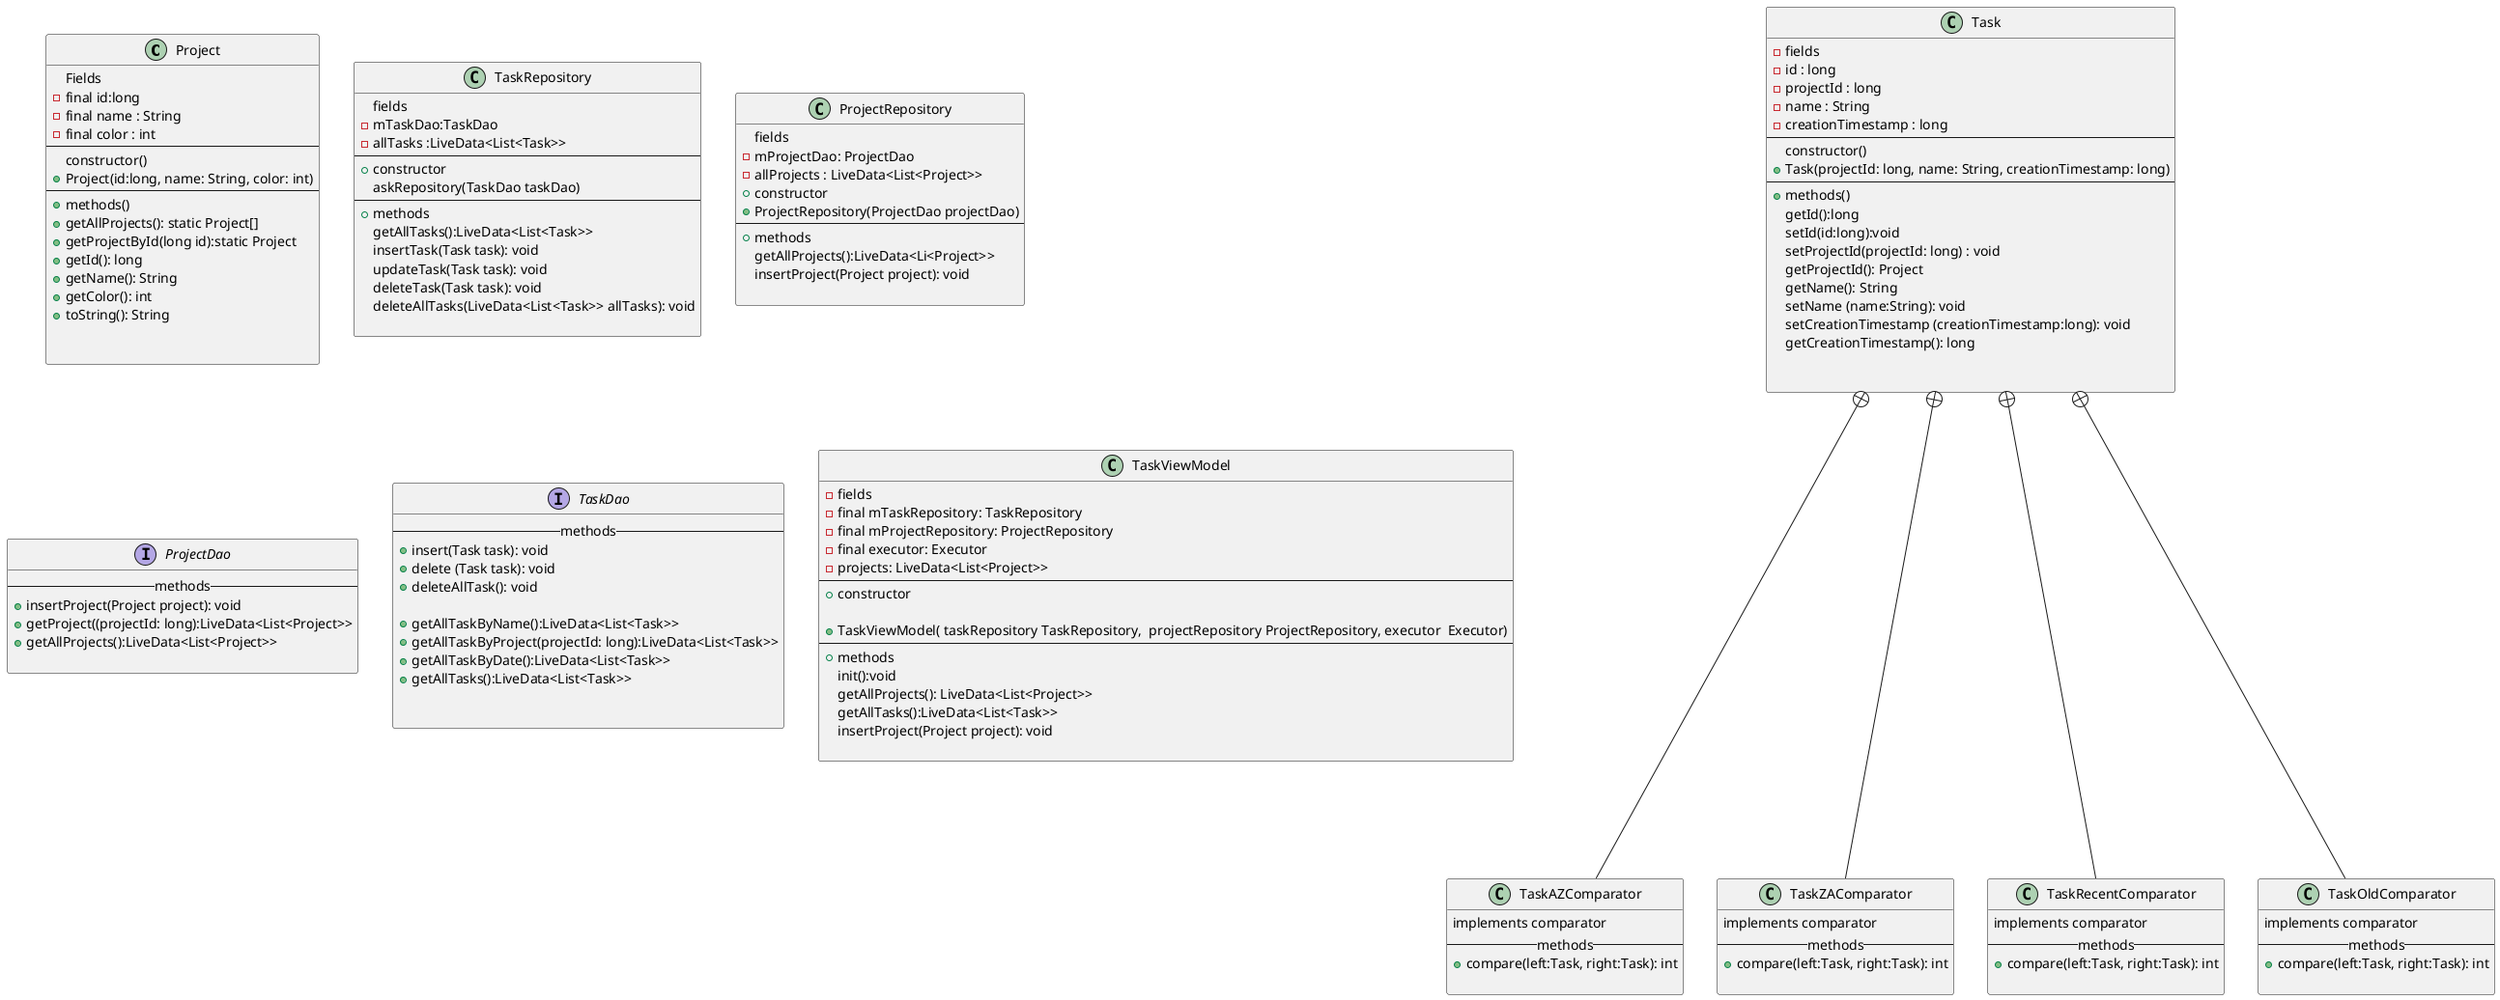 @startuml
'https://plantuml.com/class-diagram

class Project
class TaskAZComparator
class TaskZAComparator
class TaskRecentComparator
class TaskOldComparator
class Task
class TaskRepository
class ProjectRepository
interface ProjectDao
interface TaskDao
class TaskViewModel

Task+----TaskAZComparator
Task+----TaskZAComparator
Task+----TaskOldComparator
Task+----TaskRecentComparator


class Project {
Fields
-final id:long
-final name : String
-final color : int
--
constructor()
+ Project(id:long, name: String, color: int)
--
+ methods()
+getAllProjects(): static Project[]
+getProjectById(long id):static Project
+ getId(): long
 +getName(): String
  +getColor(): int
  +toString(): String


}
class Task{
-fields
- id : long
- projectId : long
- name : String
- creationTimestamp : long
--
constructor()
+Task(projectId: long, name: String, creationTimestamp: long)
--
+ methods()
 getId():long
setId(id:long):void
setProjectId(projectId: long) : void
getProjectId(): Project
getName(): String
setName (name:String): void
setCreationTimestamp (creationTimestamp:long): void
getCreationTimestamp(): long


}
class TaskAZComparator{
implements comparator
--methods--
+ compare(left:Task, right:Task): int

}
class TaskZAComparator{
implements comparator
--methods--
+ compare(left:Task, right:Task): int

}

class TaskRecentComparator{
implements comparator
--methods--
+ compare(left:Task, right:Task): int

}
class TaskOldComparator{
implements comparator
--methods--
+ compare(left:Task, right:Task): int

}

interface ProjectDao{
--methods--
+insertProject(Project project): void
+getProject((projectId: long):LiveData<List<Project>>
+getAllProjects():LiveData<List<Project>>

}
interface TaskDao{
--methods--
+insert(Task task): void
+delete (Task task): void
+deleteAllTask(): void

+getAllTaskByName():LiveData<List<Task>>
+getAllTaskByProject(projectId: long):LiveData<List<Task>>
+getAllTaskByDate():LiveData<List<Task>>
+getAllTasks():LiveData<List<Task>>


}
class TaskRepository{
fields
- mTaskDao:TaskDao
- allTasks :LiveData<List<Task>>
--
+constructor
askRepository(TaskDao taskDao)
--
+methods
 getAllTasks():LiveData<List<Task>>
 insertTask(Task task): void
updateTask(Task task): void
 deleteTask(Task task): void
deleteAllTasks(LiveData<List<Task>> allTasks): void

}
class ProjectRepository{
fields
-  mProjectDao: ProjectDao
- allProjects : LiveData<List<Project>>
+constructor
+ProjectRepository(ProjectDao projectDao)
--
+methods
 getAllProjects():LiveData<Li<Project>>
 insertProject(Project project): void

}
class TaskViewModel{
-fields
- final mTaskRepository: TaskRepository
- final mProjectRepository: ProjectRepository
-final executor: Executor
- projects: LiveData<List<Project>>
--
+constructor

+TaskViewModel( taskRepository TaskRepository,  projectRepository ProjectRepository, executor  Executor)
--
+methods
init():void
 getAllProjects(): LiveData<List<Project>>
 getAllTasks():LiveData<List<Task>>
 insertProject(Project project): void

}
@enduml